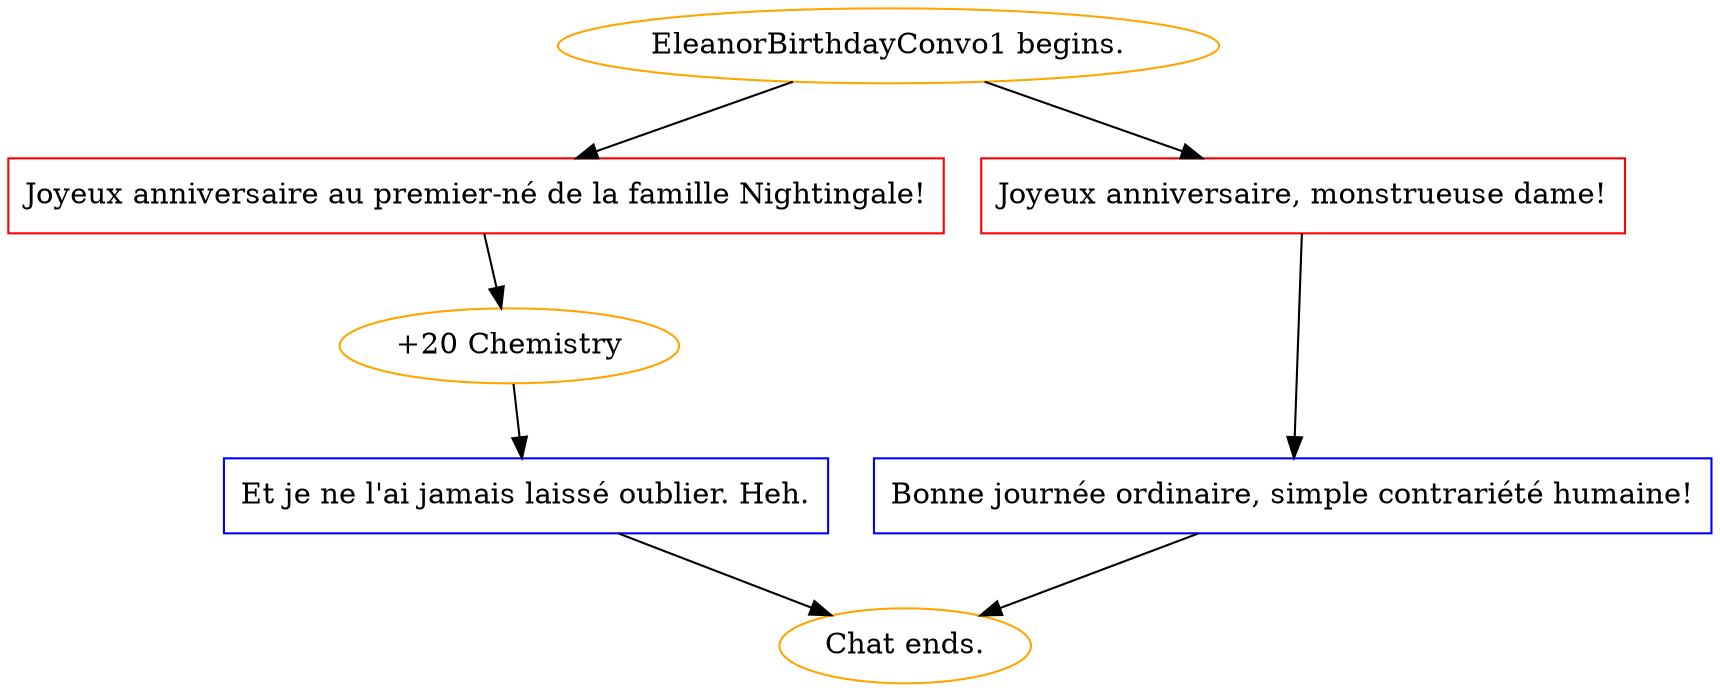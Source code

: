 digraph {
	"EleanorBirthdayConvo1 begins." [color=orange];
		"EleanorBirthdayConvo1 begins." -> j2339962183;
		"EleanorBirthdayConvo1 begins." -> j1015566725;
	j2339962183 [label="Joyeux anniversaire au premier-né de la famille Nightingale!",shape=box,color=red];
		j2339962183 -> j2442527873;
	j1015566725 [label="Joyeux anniversaire, monstrueuse dame!",shape=box,color=red];
		j1015566725 -> j582206898;
	j2442527873 [label="+20 Chemistry",color=orange];
		j2442527873 -> j3682402077;
	j582206898 [label="Bonne journée ordinaire, simple contrariété humaine!",shape=box,color=blue];
		j582206898 -> "Chat ends.";
	j3682402077 [label="Et je ne l'ai jamais laissé oublier. Heh.",shape=box,color=blue];
		j3682402077 -> "Chat ends.";
	"Chat ends." [color=orange];
}
